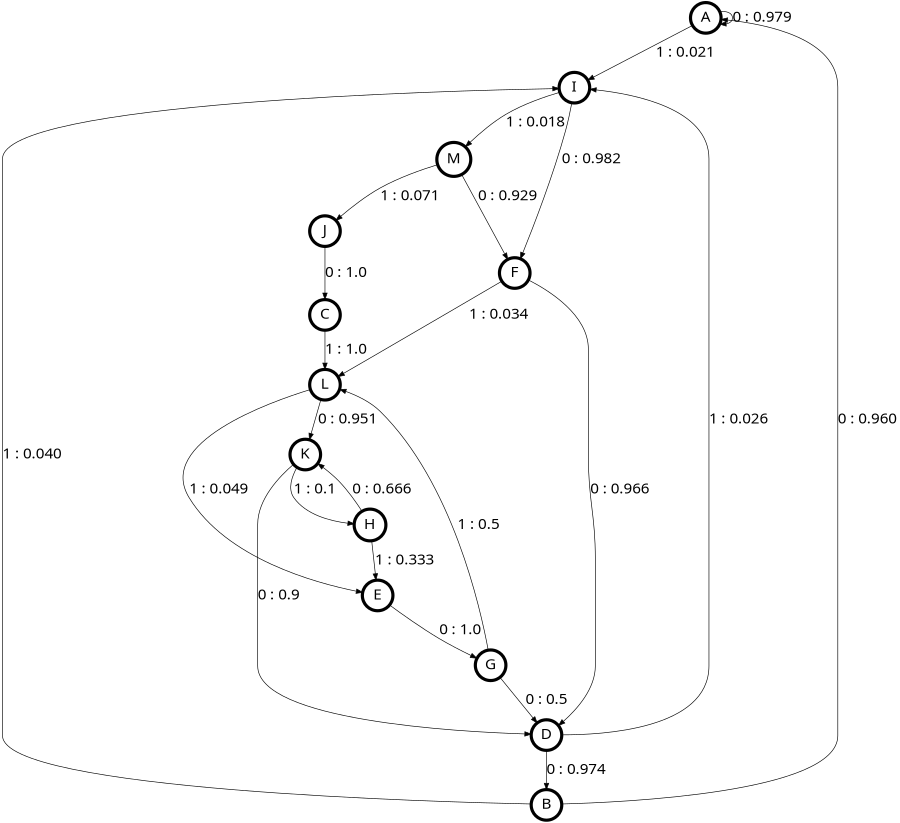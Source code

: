 digraph  {
size = "6,8.5";
ratio = "fill";
node
[shape = circle];
node [fontsize = 24];
node [penwidth = 5];
edge [fontsize = 24];
node [fontname = "CMU Serif Roman"];
graph [fontname = "CMU Serif Roman"];
edge [fontname = "CMU Serif Roman"];
A -> A [label = "0 : 0.979\l"];
A -> I [label = "1 : 0.021\l"];
B -> A [label = "0 : 0.960\l"];
B -> I [label = "1 : 0.040\l"];
C -> L [label = "1 : 1.0\l"];
D -> B [label = "0 : 0.974\l"];
D -> I [label = "1 : 0.026\l"];
E -> G [label = "0 : 1.0\l"];
F -> D [label = "0 : 0.966\l"];
F -> L [label = "1 : 0.034\l"];
G -> D [label = "0 : 0.5\l"];
G -> L [label = "1 : 0.5\l"];
H -> E [label = "1 : 0.333\l"];
H -> K [label = "0 : 0.666\l"];
I -> F [label = "0 : 0.982\l"];
I -> M [label = "1 : 0.018\l"];
J -> C [label = "0 : 1.0\l"];
K -> D [label = "0 : 0.9\l"];
K -> H [label = "1 : 0.1\l"];
L -> E [label = "1 : 0.049\l"];
L -> K [label = "0 : 0.951\l"];
M -> F [label = "0 : 0.929\l"];
M -> J [label = "1 : 0.071\l"];
}
